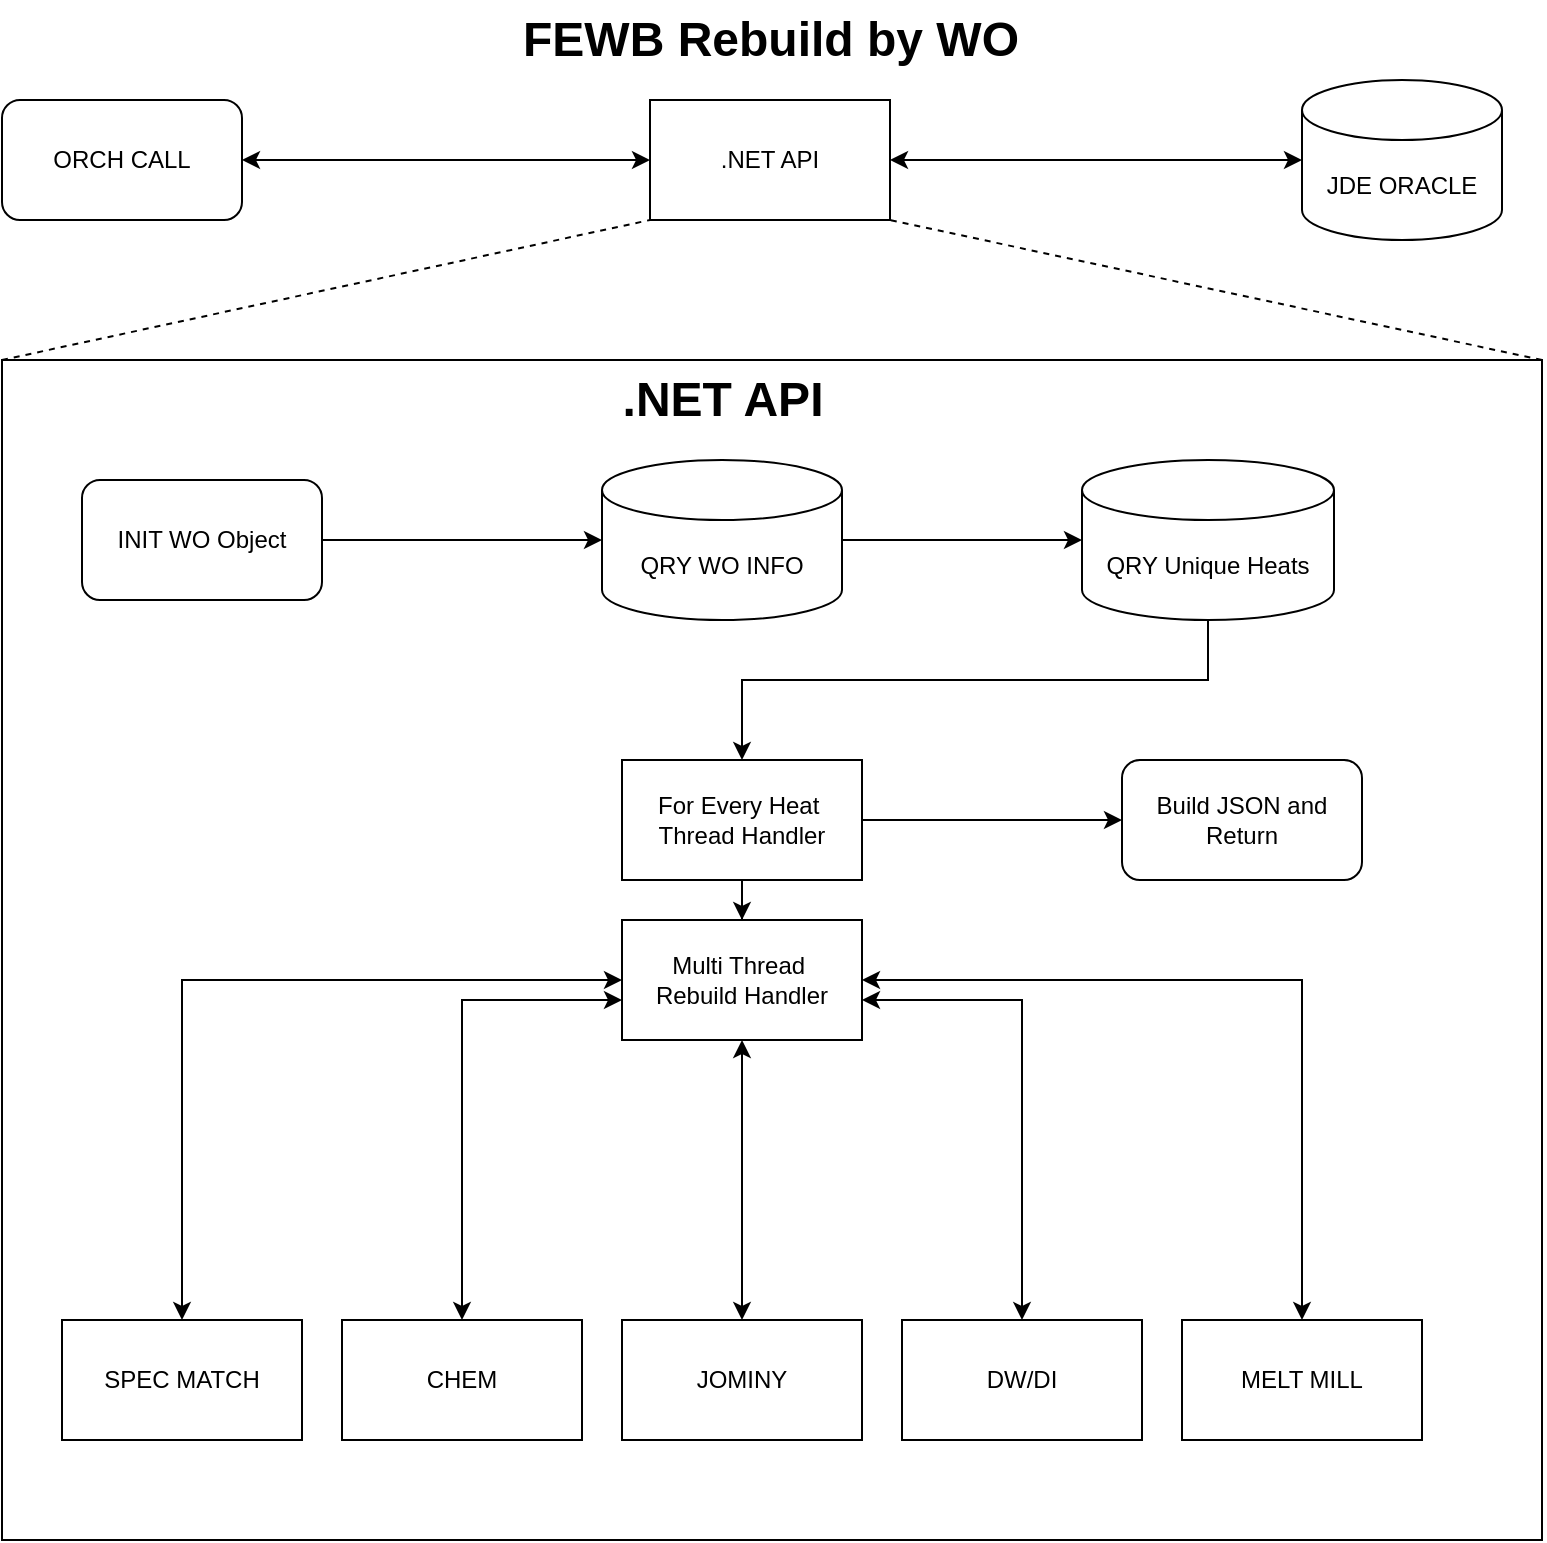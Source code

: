 <mxfile version="21.6.5" type="github">
  <diagram id="C5RBs43oDa-KdzZeNtuy" name="Page-1">
    <mxGraphModel dx="1434" dy="796" grid="1" gridSize="10" guides="1" tooltips="1" connect="1" arrows="1" fold="1" page="1" pageScale="1" pageWidth="827" pageHeight="1169" math="0" shadow="0">
      <root>
        <mxCell id="WIyWlLk6GJQsqaUBKTNV-0" />
        <mxCell id="WIyWlLk6GJQsqaUBKTNV-1" parent="WIyWlLk6GJQsqaUBKTNV-0" />
        <mxCell id="3cGBZ7wLhSCAaPrIcpZm-4" style="edgeStyle=orthogonalEdgeStyle;rounded=0;orthogonalLoop=1;jettySize=auto;html=1;startArrow=classic;startFill=1;" edge="1" parent="WIyWlLk6GJQsqaUBKTNV-1" source="3cGBZ7wLhSCAaPrIcpZm-0" target="3cGBZ7wLhSCAaPrIcpZm-2">
          <mxGeometry relative="1" as="geometry" />
        </mxCell>
        <mxCell id="3cGBZ7wLhSCAaPrIcpZm-0" value="ORCH CALL" style="rounded=1;whiteSpace=wrap;html=1;" vertex="1" parent="WIyWlLk6GJQsqaUBKTNV-1">
          <mxGeometry x="30" y="70" width="120" height="60" as="geometry" />
        </mxCell>
        <mxCell id="3cGBZ7wLhSCAaPrIcpZm-1" value="FEWB Rebuild by WO" style="text;strokeColor=none;fillColor=none;html=1;fontSize=24;fontStyle=1;verticalAlign=middle;align=center;" vertex="1" parent="WIyWlLk6GJQsqaUBKTNV-1">
          <mxGeometry x="364" y="20" width="100" height="40" as="geometry" />
        </mxCell>
        <mxCell id="3cGBZ7wLhSCAaPrIcpZm-5" style="edgeStyle=orthogonalEdgeStyle;rounded=0;orthogonalLoop=1;jettySize=auto;html=1;startArrow=classic;startFill=1;" edge="1" parent="WIyWlLk6GJQsqaUBKTNV-1" source="3cGBZ7wLhSCAaPrIcpZm-2" target="3cGBZ7wLhSCAaPrIcpZm-3">
          <mxGeometry relative="1" as="geometry" />
        </mxCell>
        <mxCell id="3cGBZ7wLhSCAaPrIcpZm-2" value=".NET API" style="rounded=0;whiteSpace=wrap;html=1;" vertex="1" parent="WIyWlLk6GJQsqaUBKTNV-1">
          <mxGeometry x="354" y="70" width="120" height="60" as="geometry" />
        </mxCell>
        <mxCell id="3cGBZ7wLhSCAaPrIcpZm-3" value="JDE ORACLE" style="shape=cylinder3;whiteSpace=wrap;html=1;boundedLbl=1;backgroundOutline=1;size=15;" vertex="1" parent="WIyWlLk6GJQsqaUBKTNV-1">
          <mxGeometry x="680" y="60" width="100" height="80" as="geometry" />
        </mxCell>
        <mxCell id="3cGBZ7wLhSCAaPrIcpZm-6" value=".NET API" style="text;strokeColor=none;fillColor=none;html=1;fontSize=24;fontStyle=1;verticalAlign=middle;align=center;" vertex="1" parent="WIyWlLk6GJQsqaUBKTNV-1">
          <mxGeometry x="340" y="200" width="100" height="40" as="geometry" />
        </mxCell>
        <mxCell id="3cGBZ7wLhSCAaPrIcpZm-12" style="edgeStyle=orthogonalEdgeStyle;rounded=0;orthogonalLoop=1;jettySize=auto;html=1;" edge="1" parent="WIyWlLk6GJQsqaUBKTNV-1" source="3cGBZ7wLhSCAaPrIcpZm-7" target="3cGBZ7wLhSCAaPrIcpZm-10">
          <mxGeometry relative="1" as="geometry" />
        </mxCell>
        <mxCell id="3cGBZ7wLhSCAaPrIcpZm-7" value="INIT WO Object" style="rounded=1;whiteSpace=wrap;html=1;" vertex="1" parent="WIyWlLk6GJQsqaUBKTNV-1">
          <mxGeometry x="70" y="260" width="120" height="60" as="geometry" />
        </mxCell>
        <mxCell id="3cGBZ7wLhSCAaPrIcpZm-13" style="edgeStyle=orthogonalEdgeStyle;rounded=0;orthogonalLoop=1;jettySize=auto;html=1;" edge="1" parent="WIyWlLk6GJQsqaUBKTNV-1" source="3cGBZ7wLhSCAaPrIcpZm-10" target="3cGBZ7wLhSCAaPrIcpZm-11">
          <mxGeometry relative="1" as="geometry" />
        </mxCell>
        <mxCell id="3cGBZ7wLhSCAaPrIcpZm-10" value="QRY WO INFO" style="shape=cylinder3;whiteSpace=wrap;html=1;boundedLbl=1;backgroundOutline=1;size=15;" vertex="1" parent="WIyWlLk6GJQsqaUBKTNV-1">
          <mxGeometry x="330" y="250" width="120" height="80" as="geometry" />
        </mxCell>
        <mxCell id="3cGBZ7wLhSCAaPrIcpZm-15" style="edgeStyle=orthogonalEdgeStyle;rounded=0;orthogonalLoop=1;jettySize=auto;html=1;" edge="1" parent="WIyWlLk6GJQsqaUBKTNV-1" source="3cGBZ7wLhSCAaPrIcpZm-11" target="3cGBZ7wLhSCAaPrIcpZm-14">
          <mxGeometry relative="1" as="geometry">
            <Array as="points">
              <mxPoint x="633" y="360" />
              <mxPoint x="400" y="360" />
            </Array>
          </mxGeometry>
        </mxCell>
        <mxCell id="3cGBZ7wLhSCAaPrIcpZm-17" style="edgeStyle=orthogonalEdgeStyle;rounded=0;orthogonalLoop=1;jettySize=auto;html=1;" edge="1" parent="WIyWlLk6GJQsqaUBKTNV-1" source="3cGBZ7wLhSCAaPrIcpZm-14" target="3cGBZ7wLhSCAaPrIcpZm-16">
          <mxGeometry relative="1" as="geometry" />
        </mxCell>
        <mxCell id="3cGBZ7wLhSCAaPrIcpZm-33" style="edgeStyle=orthogonalEdgeStyle;rounded=0;orthogonalLoop=1;jettySize=auto;html=1;entryX=0;entryY=0.5;entryDx=0;entryDy=0;" edge="1" parent="WIyWlLk6GJQsqaUBKTNV-1" source="3cGBZ7wLhSCAaPrIcpZm-14" target="3cGBZ7wLhSCAaPrIcpZm-32">
          <mxGeometry relative="1" as="geometry" />
        </mxCell>
        <mxCell id="3cGBZ7wLhSCAaPrIcpZm-14" value="For Every Heat&amp;nbsp;&lt;br&gt;Thread Handler" style="rounded=0;whiteSpace=wrap;html=1;" vertex="1" parent="WIyWlLk6GJQsqaUBKTNV-1">
          <mxGeometry x="340" y="400" width="120" height="60" as="geometry" />
        </mxCell>
        <mxCell id="3cGBZ7wLhSCAaPrIcpZm-27" style="edgeStyle=orthogonalEdgeStyle;rounded=0;orthogonalLoop=1;jettySize=auto;html=1;entryX=0.5;entryY=0;entryDx=0;entryDy=0;startArrow=classic;startFill=1;" edge="1" parent="WIyWlLk6GJQsqaUBKTNV-1" source="3cGBZ7wLhSCAaPrIcpZm-16" target="3cGBZ7wLhSCAaPrIcpZm-20">
          <mxGeometry relative="1" as="geometry" />
        </mxCell>
        <mxCell id="3cGBZ7wLhSCAaPrIcpZm-28" style="edgeStyle=orthogonalEdgeStyle;rounded=0;orthogonalLoop=1;jettySize=auto;html=1;startArrow=classic;startFill=1;" edge="1" parent="WIyWlLk6GJQsqaUBKTNV-1" source="3cGBZ7wLhSCAaPrIcpZm-16" target="3cGBZ7wLhSCAaPrIcpZm-22">
          <mxGeometry relative="1" as="geometry">
            <Array as="points">
              <mxPoint x="260" y="520" />
            </Array>
          </mxGeometry>
        </mxCell>
        <mxCell id="3cGBZ7wLhSCAaPrIcpZm-29" style="edgeStyle=orthogonalEdgeStyle;rounded=0;orthogonalLoop=1;jettySize=auto;html=1;startArrow=classic;startFill=1;" edge="1" parent="WIyWlLk6GJQsqaUBKTNV-1" source="3cGBZ7wLhSCAaPrIcpZm-16" target="3cGBZ7wLhSCAaPrIcpZm-21">
          <mxGeometry relative="1" as="geometry" />
        </mxCell>
        <mxCell id="3cGBZ7wLhSCAaPrIcpZm-30" style="edgeStyle=orthogonalEdgeStyle;rounded=0;orthogonalLoop=1;jettySize=auto;html=1;startArrow=classic;startFill=1;" edge="1" parent="WIyWlLk6GJQsqaUBKTNV-1" source="3cGBZ7wLhSCAaPrIcpZm-16" target="3cGBZ7wLhSCAaPrIcpZm-18">
          <mxGeometry relative="1" as="geometry">
            <Array as="points">
              <mxPoint x="540" y="520" />
            </Array>
          </mxGeometry>
        </mxCell>
        <mxCell id="3cGBZ7wLhSCAaPrIcpZm-31" style="edgeStyle=orthogonalEdgeStyle;rounded=0;orthogonalLoop=1;jettySize=auto;html=1;startArrow=classic;startFill=1;" edge="1" parent="WIyWlLk6GJQsqaUBKTNV-1" source="3cGBZ7wLhSCAaPrIcpZm-16" target="3cGBZ7wLhSCAaPrIcpZm-19">
          <mxGeometry relative="1" as="geometry" />
        </mxCell>
        <mxCell id="3cGBZ7wLhSCAaPrIcpZm-16" value="Multi Thread&amp;nbsp;&lt;br&gt;Rebuild Handler" style="rounded=0;whiteSpace=wrap;html=1;" vertex="1" parent="WIyWlLk6GJQsqaUBKTNV-1">
          <mxGeometry x="340" y="480" width="120" height="60" as="geometry" />
        </mxCell>
        <mxCell id="3cGBZ7wLhSCAaPrIcpZm-18" value="DW/DI" style="rounded=0;whiteSpace=wrap;html=1;" vertex="1" parent="WIyWlLk6GJQsqaUBKTNV-1">
          <mxGeometry x="480" y="680" width="120" height="60" as="geometry" />
        </mxCell>
        <mxCell id="3cGBZ7wLhSCAaPrIcpZm-19" value="MELT MILL" style="rounded=0;whiteSpace=wrap;html=1;" vertex="1" parent="WIyWlLk6GJQsqaUBKTNV-1">
          <mxGeometry x="620" y="680" width="120" height="60" as="geometry" />
        </mxCell>
        <mxCell id="3cGBZ7wLhSCAaPrIcpZm-20" value="JOMINY" style="rounded=0;whiteSpace=wrap;html=1;" vertex="1" parent="WIyWlLk6GJQsqaUBKTNV-1">
          <mxGeometry x="340" y="680" width="120" height="60" as="geometry" />
        </mxCell>
        <mxCell id="3cGBZ7wLhSCAaPrIcpZm-21" value="SPEC MATCH" style="rounded=0;whiteSpace=wrap;html=1;" vertex="1" parent="WIyWlLk6GJQsqaUBKTNV-1">
          <mxGeometry x="60" y="680" width="120" height="60" as="geometry" />
        </mxCell>
        <mxCell id="3cGBZ7wLhSCAaPrIcpZm-22" value="CHEM" style="rounded=0;whiteSpace=wrap;html=1;" vertex="1" parent="WIyWlLk6GJQsqaUBKTNV-1">
          <mxGeometry x="200" y="680" width="120" height="60" as="geometry" />
        </mxCell>
        <mxCell id="3cGBZ7wLhSCAaPrIcpZm-32" value="Build JSON and Return" style="rounded=1;whiteSpace=wrap;html=1;" vertex="1" parent="WIyWlLk6GJQsqaUBKTNV-1">
          <mxGeometry x="590" y="400" width="120" height="60" as="geometry" />
        </mxCell>
        <mxCell id="3cGBZ7wLhSCAaPrIcpZm-34" value="" style="rounded=0;whiteSpace=wrap;html=1;fillColor=none;" vertex="1" parent="WIyWlLk6GJQsqaUBKTNV-1">
          <mxGeometry x="30" y="200" width="770" height="590" as="geometry" />
        </mxCell>
        <mxCell id="3cGBZ7wLhSCAaPrIcpZm-36" value="" style="endArrow=none;dashed=1;html=1;rounded=0;entryX=0;entryY=1;entryDx=0;entryDy=0;exitX=0;exitY=0;exitDx=0;exitDy=0;" edge="1" parent="WIyWlLk6GJQsqaUBKTNV-1" source="3cGBZ7wLhSCAaPrIcpZm-34" target="3cGBZ7wLhSCAaPrIcpZm-2">
          <mxGeometry width="50" height="50" relative="1" as="geometry">
            <mxPoint x="140" y="200" as="sourcePoint" />
            <mxPoint x="190" y="150" as="targetPoint" />
          </mxGeometry>
        </mxCell>
        <mxCell id="3cGBZ7wLhSCAaPrIcpZm-37" value="" style="endArrow=none;dashed=1;html=1;rounded=0;entryX=1;entryY=1;entryDx=0;entryDy=0;exitX=1;exitY=0;exitDx=0;exitDy=0;" edge="1" parent="WIyWlLk6GJQsqaUBKTNV-1" source="3cGBZ7wLhSCAaPrIcpZm-34" target="3cGBZ7wLhSCAaPrIcpZm-2">
          <mxGeometry width="50" height="50" relative="1" as="geometry">
            <mxPoint x="550" y="190" as="sourcePoint" />
            <mxPoint x="600" y="140" as="targetPoint" />
          </mxGeometry>
        </mxCell>
        <mxCell id="3cGBZ7wLhSCAaPrIcpZm-11" value="QRY Unique Heats" style="shape=cylinder3;whiteSpace=wrap;html=1;boundedLbl=1;backgroundOutline=1;size=15;" vertex="1" parent="WIyWlLk6GJQsqaUBKTNV-1">
          <mxGeometry x="570" y="250" width="126" height="80" as="geometry" />
        </mxCell>
      </root>
    </mxGraphModel>
  </diagram>
</mxfile>

